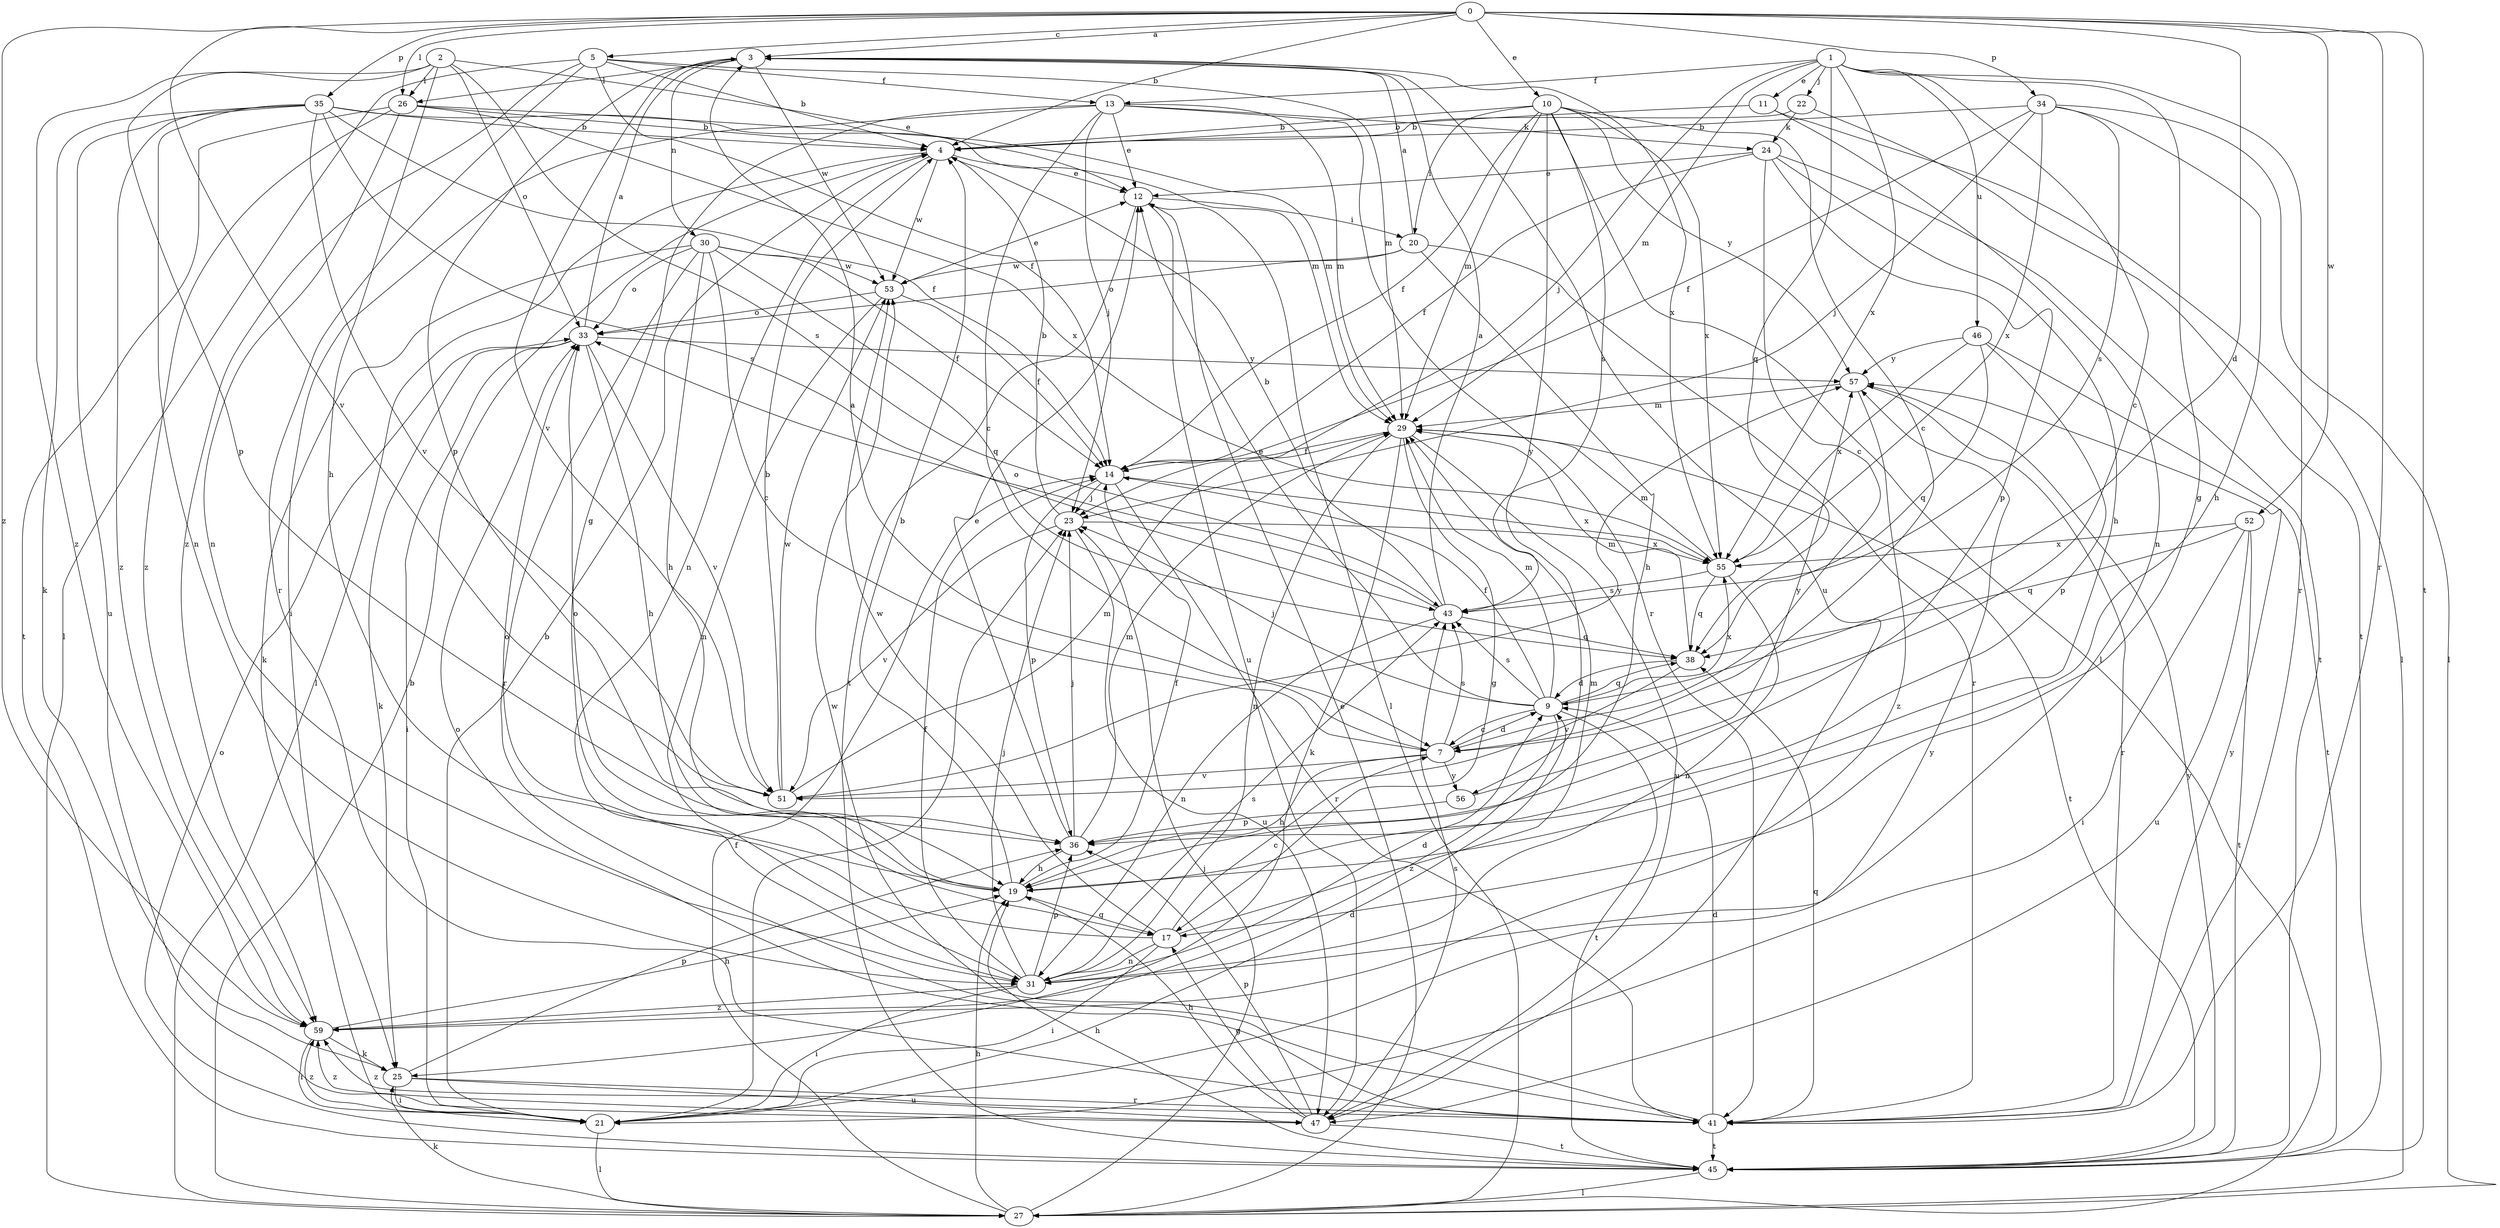 strict digraph  {
0;
1;
2;
3;
4;
5;
7;
9;
10;
11;
12;
13;
14;
17;
19;
20;
21;
22;
23;
24;
25;
26;
27;
29;
30;
31;
33;
34;
35;
36;
38;
41;
43;
45;
46;
47;
51;
52;
53;
55;
56;
57;
59;
0 -> 3  [label=a];
0 -> 4  [label=b];
0 -> 5  [label=c];
0 -> 9  [label=d];
0 -> 10  [label=e];
0 -> 26  [label=l];
0 -> 34  [label=p];
0 -> 35  [label=p];
0 -> 41  [label=r];
0 -> 45  [label=t];
0 -> 51  [label=v];
0 -> 52  [label=w];
0 -> 59  [label=z];
1 -> 7  [label=c];
1 -> 11  [label=e];
1 -> 13  [label=f];
1 -> 17  [label=g];
1 -> 22  [label=j];
1 -> 23  [label=j];
1 -> 29  [label=m];
1 -> 38  [label=q];
1 -> 41  [label=r];
1 -> 46  [label=u];
1 -> 55  [label=x];
2 -> 12  [label=e];
2 -> 19  [label=h];
2 -> 26  [label=l];
2 -> 33  [label=o];
2 -> 36  [label=p];
2 -> 43  [label=s];
2 -> 59  [label=z];
3 -> 26  [label=l];
3 -> 30  [label=n];
3 -> 36  [label=p];
3 -> 47  [label=u];
3 -> 51  [label=v];
3 -> 53  [label=w];
3 -> 55  [label=x];
4 -> 12  [label=e];
4 -> 27  [label=l];
4 -> 31  [label=n];
4 -> 53  [label=w];
5 -> 4  [label=b];
5 -> 13  [label=f];
5 -> 14  [label=f];
5 -> 27  [label=l];
5 -> 29  [label=m];
5 -> 41  [label=r];
5 -> 59  [label=z];
7 -> 3  [label=a];
7 -> 9  [label=d];
7 -> 19  [label=h];
7 -> 43  [label=s];
7 -> 51  [label=v];
7 -> 56  [label=y];
9 -> 7  [label=c];
9 -> 12  [label=e];
9 -> 14  [label=f];
9 -> 23  [label=j];
9 -> 29  [label=m];
9 -> 38  [label=q];
9 -> 43  [label=s];
9 -> 45  [label=t];
9 -> 55  [label=x];
9 -> 59  [label=z];
10 -> 4  [label=b];
10 -> 7  [label=c];
10 -> 14  [label=f];
10 -> 20  [label=i];
10 -> 27  [label=l];
10 -> 29  [label=m];
10 -> 43  [label=s];
10 -> 55  [label=x];
10 -> 56  [label=y];
10 -> 57  [label=y];
11 -> 4  [label=b];
11 -> 27  [label=l];
11 -> 31  [label=n];
12 -> 20  [label=i];
12 -> 27  [label=l];
12 -> 45  [label=t];
12 -> 47  [label=u];
13 -> 7  [label=c];
13 -> 12  [label=e];
13 -> 17  [label=g];
13 -> 21  [label=i];
13 -> 23  [label=j];
13 -> 24  [label=k];
13 -> 29  [label=m];
13 -> 41  [label=r];
14 -> 23  [label=j];
14 -> 36  [label=p];
14 -> 41  [label=r];
14 -> 55  [label=x];
17 -> 7  [label=c];
17 -> 21  [label=i];
17 -> 29  [label=m];
17 -> 31  [label=n];
17 -> 33  [label=o];
17 -> 53  [label=w];
19 -> 4  [label=b];
19 -> 14  [label=f];
19 -> 17  [label=g];
19 -> 33  [label=o];
20 -> 3  [label=a];
20 -> 19  [label=h];
20 -> 33  [label=o];
20 -> 41  [label=r];
20 -> 53  [label=w];
21 -> 4  [label=b];
21 -> 9  [label=d];
21 -> 23  [label=j];
21 -> 27  [label=l];
21 -> 57  [label=y];
21 -> 59  [label=z];
22 -> 4  [label=b];
22 -> 24  [label=k];
22 -> 45  [label=t];
23 -> 4  [label=b];
23 -> 47  [label=u];
23 -> 51  [label=v];
23 -> 55  [label=x];
24 -> 7  [label=c];
24 -> 12  [label=e];
24 -> 14  [label=f];
24 -> 19  [label=h];
24 -> 36  [label=p];
24 -> 45  [label=t];
25 -> 21  [label=i];
25 -> 36  [label=p];
25 -> 41  [label=r];
25 -> 47  [label=u];
26 -> 4  [label=b];
26 -> 29  [label=m];
26 -> 31  [label=n];
26 -> 45  [label=t];
26 -> 55  [label=x];
26 -> 59  [label=z];
27 -> 4  [label=b];
27 -> 12  [label=e];
27 -> 14  [label=f];
27 -> 19  [label=h];
27 -> 23  [label=j];
27 -> 25  [label=k];
29 -> 14  [label=f];
29 -> 17  [label=g];
29 -> 25  [label=k];
29 -> 31  [label=n];
29 -> 45  [label=t];
29 -> 47  [label=u];
30 -> 7  [label=c];
30 -> 14  [label=f];
30 -> 19  [label=h];
30 -> 25  [label=k];
30 -> 33  [label=o];
30 -> 38  [label=q];
30 -> 41  [label=r];
30 -> 53  [label=w];
31 -> 9  [label=d];
31 -> 14  [label=f];
31 -> 21  [label=i];
31 -> 23  [label=j];
31 -> 36  [label=p];
31 -> 43  [label=s];
31 -> 59  [label=z];
33 -> 3  [label=a];
33 -> 19  [label=h];
33 -> 21  [label=i];
33 -> 25  [label=k];
33 -> 51  [label=v];
33 -> 57  [label=y];
34 -> 4  [label=b];
34 -> 14  [label=f];
34 -> 19  [label=h];
34 -> 23  [label=j];
34 -> 27  [label=l];
34 -> 43  [label=s];
34 -> 55  [label=x];
35 -> 4  [label=b];
35 -> 14  [label=f];
35 -> 25  [label=k];
35 -> 29  [label=m];
35 -> 31  [label=n];
35 -> 43  [label=s];
35 -> 47  [label=u];
35 -> 51  [label=v];
35 -> 59  [label=z];
36 -> 12  [label=e];
36 -> 19  [label=h];
36 -> 23  [label=j];
36 -> 29  [label=m];
38 -> 9  [label=d];
38 -> 29  [label=m];
38 -> 51  [label=v];
41 -> 9  [label=d];
41 -> 33  [label=o];
41 -> 38  [label=q];
41 -> 45  [label=t];
41 -> 53  [label=w];
41 -> 57  [label=y];
41 -> 59  [label=z];
43 -> 3  [label=a];
43 -> 4  [label=b];
43 -> 31  [label=n];
43 -> 33  [label=o];
43 -> 38  [label=q];
45 -> 19  [label=h];
45 -> 27  [label=l];
45 -> 33  [label=o];
45 -> 57  [label=y];
46 -> 36  [label=p];
46 -> 38  [label=q];
46 -> 45  [label=t];
46 -> 55  [label=x];
46 -> 57  [label=y];
47 -> 17  [label=g];
47 -> 19  [label=h];
47 -> 36  [label=p];
47 -> 43  [label=s];
47 -> 45  [label=t];
47 -> 59  [label=z];
51 -> 4  [label=b];
51 -> 29  [label=m];
51 -> 53  [label=w];
51 -> 57  [label=y];
52 -> 21  [label=i];
52 -> 38  [label=q];
52 -> 45  [label=t];
52 -> 47  [label=u];
52 -> 55  [label=x];
53 -> 12  [label=e];
53 -> 14  [label=f];
53 -> 31  [label=n];
53 -> 33  [label=o];
55 -> 29  [label=m];
55 -> 31  [label=n];
55 -> 38  [label=q];
55 -> 43  [label=s];
56 -> 36  [label=p];
56 -> 57  [label=y];
57 -> 29  [label=m];
57 -> 41  [label=r];
57 -> 59  [label=z];
59 -> 19  [label=h];
59 -> 21  [label=i];
59 -> 25  [label=k];
}
